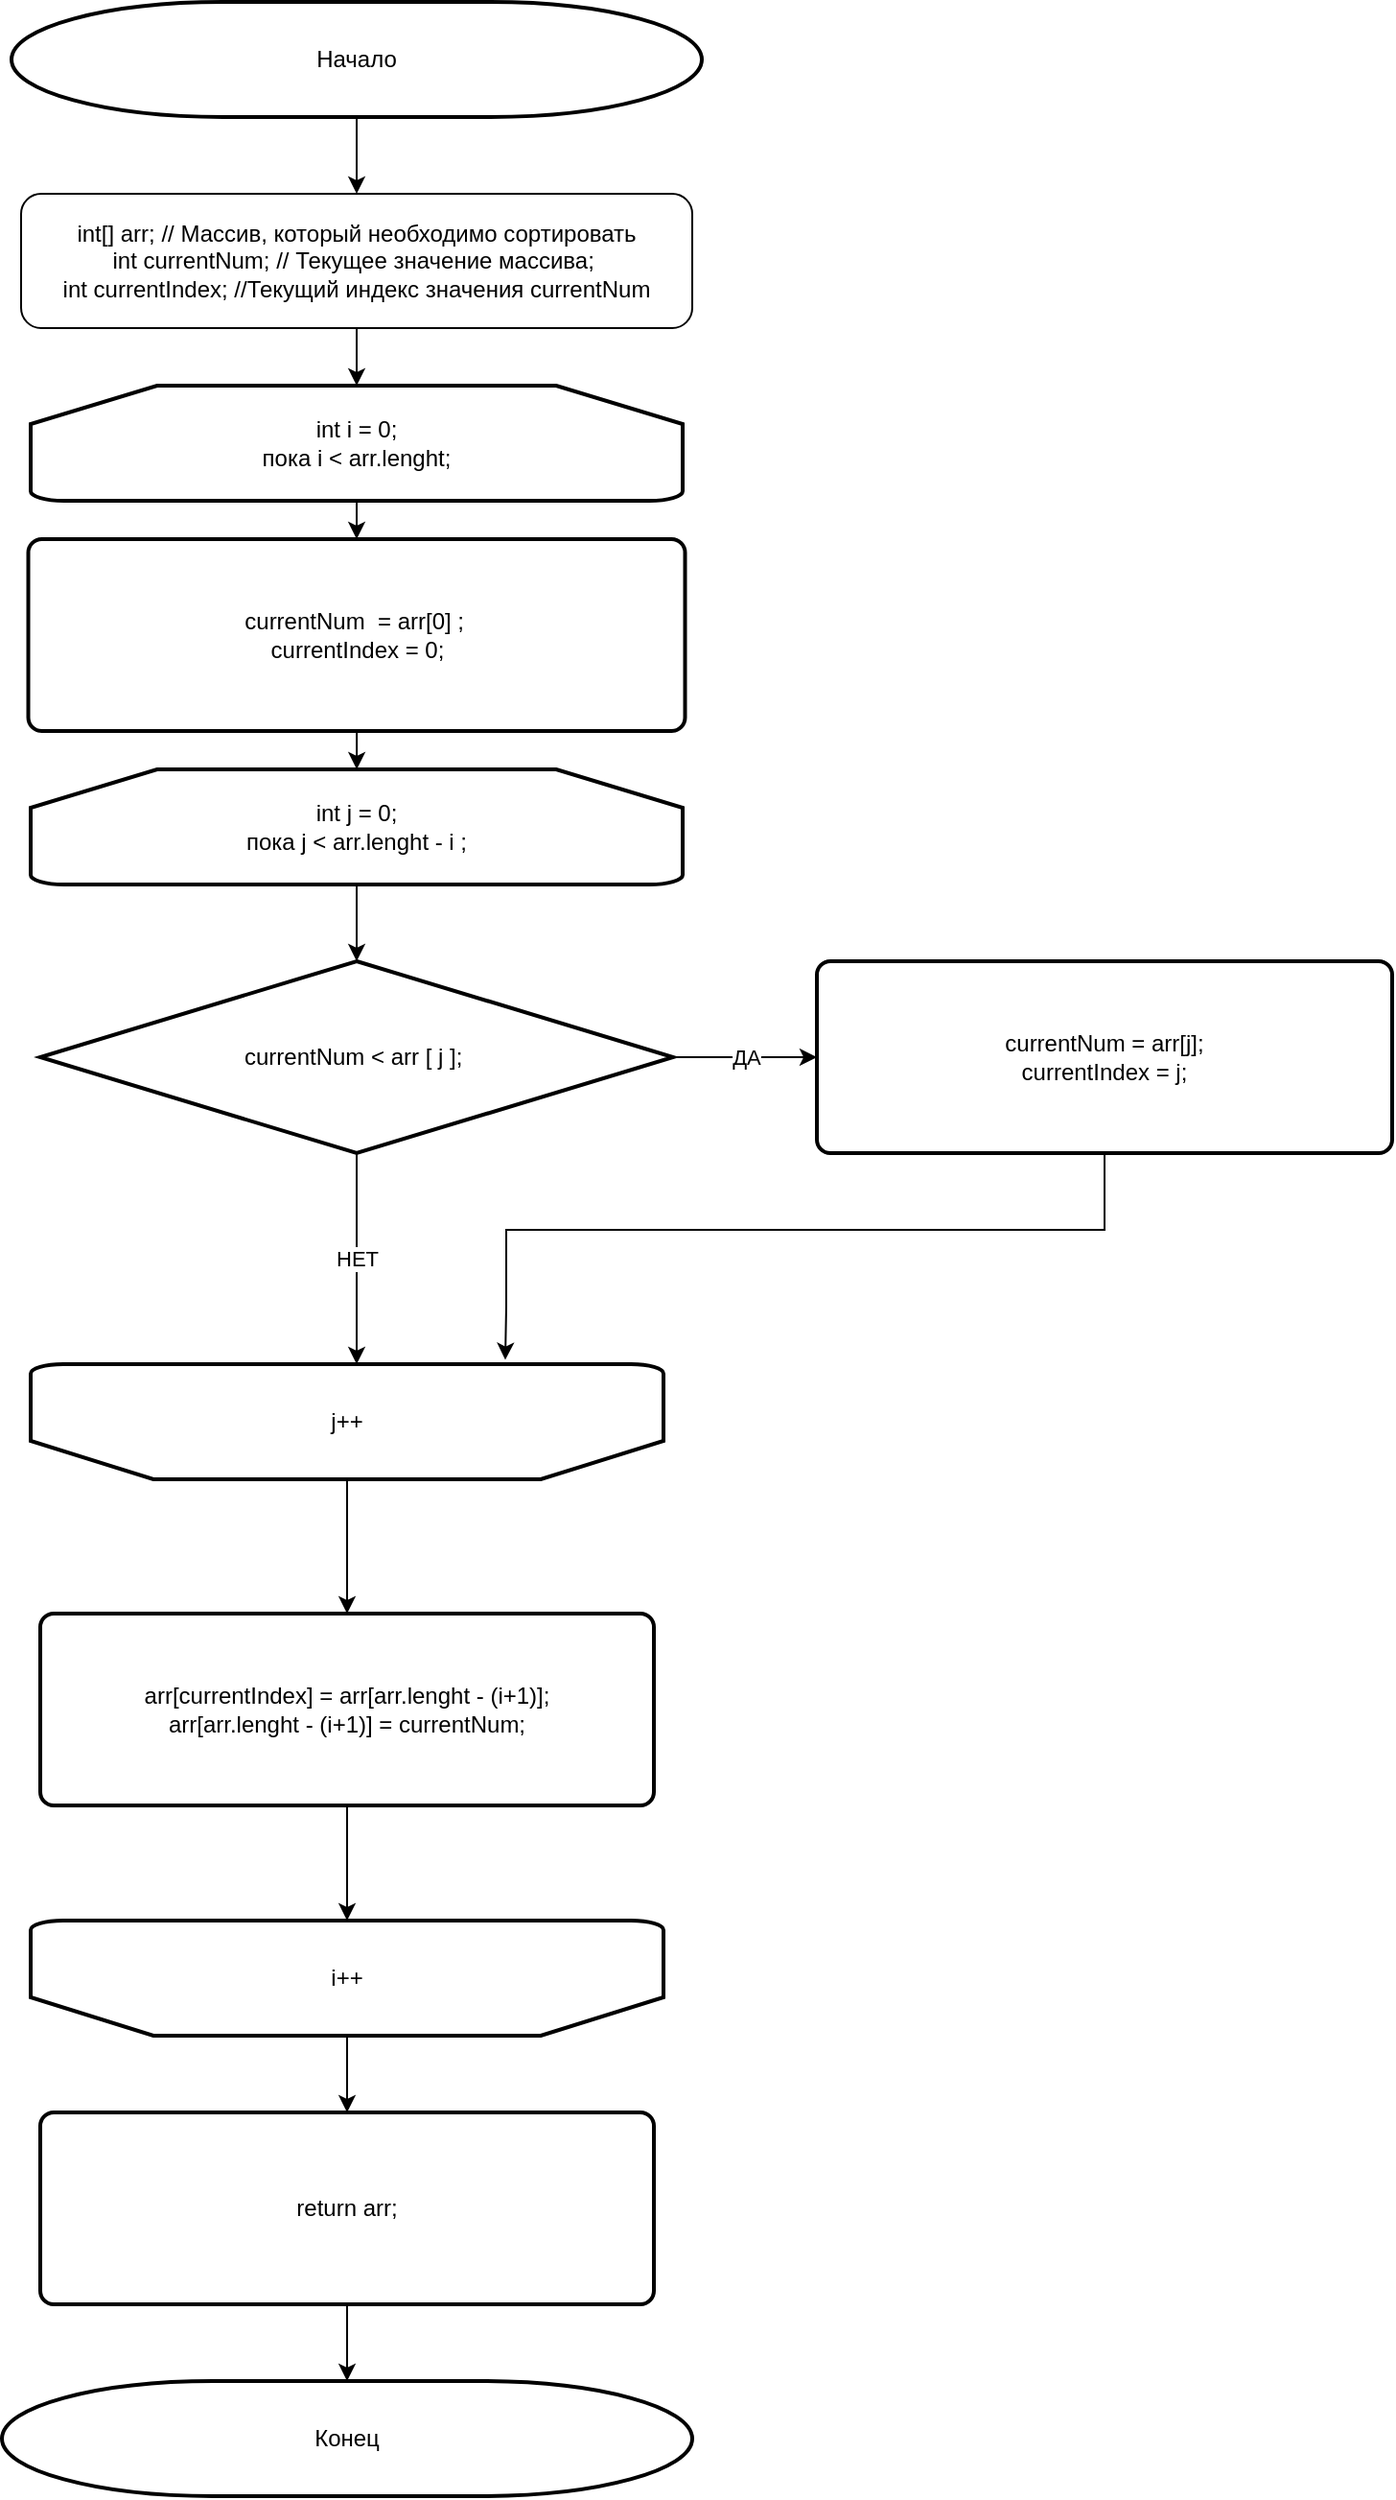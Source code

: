 <mxfile version="12.9.2"><diagram id="C5RBs43oDa-KdzZeNtuy" name="Page-1"><mxGraphModel dx="1038" dy="498" grid="1" gridSize="10" guides="1" tooltips="1" connect="1" arrows="1" fold="1" page="1" pageScale="1" pageWidth="827" pageHeight="1169" math="0" shadow="0"><root><mxCell id="WIyWlLk6GJQsqaUBKTNV-0"/><mxCell id="WIyWlLk6GJQsqaUBKTNV-1" parent="WIyWlLk6GJQsqaUBKTNV-0"/><mxCell id="u4PM9eIpMaIEAX9M2fEA-4" value="" style="edgeStyle=orthogonalEdgeStyle;rounded=0;orthogonalLoop=1;jettySize=auto;html=1;" edge="1" parent="WIyWlLk6GJQsqaUBKTNV-1" source="WIyWlLk6GJQsqaUBKTNV-3" target="u4PM9eIpMaIEAX9M2fEA-2"><mxGeometry relative="1" as="geometry"/></mxCell><mxCell id="WIyWlLk6GJQsqaUBKTNV-3" value="int[] arr; // Массив, который необходимо сортировать&lt;br&gt;int currentNum; // Текущее значение массива;&amp;nbsp;&lt;br&gt;int currentIndex; //Текущий индекс значения currentNum" style="rounded=1;whiteSpace=wrap;html=1;fontSize=12;glass=0;strokeWidth=1;shadow=0;" parent="WIyWlLk6GJQsqaUBKTNV-1" vertex="1"><mxGeometry x="45" y="220" width="350" height="70" as="geometry"/></mxCell><mxCell id="u4PM9eIpMaIEAX9M2fEA-6" value="" style="edgeStyle=orthogonalEdgeStyle;rounded=0;orthogonalLoop=1;jettySize=auto;html=1;" edge="1" parent="WIyWlLk6GJQsqaUBKTNV-1" source="u4PM9eIpMaIEAX9M2fEA-2" target="u4PM9eIpMaIEAX9M2fEA-5"><mxGeometry relative="1" as="geometry"/></mxCell><mxCell id="u4PM9eIpMaIEAX9M2fEA-2" value="int i = 0; &lt;br&gt;пока i &amp;lt; arr.lenght;" style="strokeWidth=2;html=1;shape=mxgraph.flowchart.loop_limit;whiteSpace=wrap;" vertex="1" parent="WIyWlLk6GJQsqaUBKTNV-1"><mxGeometry x="50" y="320" width="340" height="60" as="geometry"/></mxCell><mxCell id="u4PM9eIpMaIEAX9M2fEA-9" value="" style="edgeStyle=orthogonalEdgeStyle;rounded=0;orthogonalLoop=1;jettySize=auto;html=1;" edge="1" parent="WIyWlLk6GJQsqaUBKTNV-1" source="u4PM9eIpMaIEAX9M2fEA-5" target="u4PM9eIpMaIEAX9M2fEA-8"><mxGeometry relative="1" as="geometry"/></mxCell><mxCell id="u4PM9eIpMaIEAX9M2fEA-5" value="currentNum&amp;nbsp; = arr[0] ;&amp;nbsp;&lt;br&gt;currentIndex = 0;" style="rounded=1;whiteSpace=wrap;html=1;absoluteArcSize=1;arcSize=14;strokeWidth=2;" vertex="1" parent="WIyWlLk6GJQsqaUBKTNV-1"><mxGeometry x="48.75" y="400" width="342.5" height="100" as="geometry"/></mxCell><mxCell id="u4PM9eIpMaIEAX9M2fEA-15" value="" style="edgeStyle=orthogonalEdgeStyle;rounded=0;orthogonalLoop=1;jettySize=auto;html=1;" edge="1" parent="WIyWlLk6GJQsqaUBKTNV-1" source="u4PM9eIpMaIEAX9M2fEA-8" target="u4PM9eIpMaIEAX9M2fEA-10"><mxGeometry relative="1" as="geometry"/></mxCell><mxCell id="u4PM9eIpMaIEAX9M2fEA-8" value="int j = 0; &lt;br&gt;пока j &amp;lt; arr.lenght - i ;" style="strokeWidth=2;html=1;shape=mxgraph.flowchart.loop_limit;whiteSpace=wrap;" vertex="1" parent="WIyWlLk6GJQsqaUBKTNV-1"><mxGeometry x="50" y="520" width="340" height="60" as="geometry"/></mxCell><mxCell id="u4PM9eIpMaIEAX9M2fEA-12" value="ДА" style="edgeStyle=orthogonalEdgeStyle;rounded=0;orthogonalLoop=1;jettySize=auto;html=1;" edge="1" parent="WIyWlLk6GJQsqaUBKTNV-1" source="u4PM9eIpMaIEAX9M2fEA-10" target="u4PM9eIpMaIEAX9M2fEA-11"><mxGeometry relative="1" as="geometry"/></mxCell><mxCell id="u4PM9eIpMaIEAX9M2fEA-18" value="НЕТ" style="edgeStyle=orthogonalEdgeStyle;rounded=0;orthogonalLoop=1;jettySize=auto;html=1;" edge="1" parent="WIyWlLk6GJQsqaUBKTNV-1" source="u4PM9eIpMaIEAX9M2fEA-10" target="u4PM9eIpMaIEAX9M2fEA-17"><mxGeometry relative="1" as="geometry"><Array as="points"><mxPoint x="220" y="750"/><mxPoint x="220" y="750"/></Array></mxGeometry></mxCell><mxCell id="u4PM9eIpMaIEAX9M2fEA-10" value="currentNum &amp;lt; arr [ j ];&amp;nbsp;" style="strokeWidth=2;html=1;shape=mxgraph.flowchart.decision;whiteSpace=wrap;" vertex="1" parent="WIyWlLk6GJQsqaUBKTNV-1"><mxGeometry x="55" y="620" width="330" height="100" as="geometry"/></mxCell><mxCell id="u4PM9eIpMaIEAX9M2fEA-20" value="" style="edgeStyle=orthogonalEdgeStyle;rounded=0;orthogonalLoop=1;jettySize=auto;html=1;entryX=0.25;entryY=1.037;entryDx=0;entryDy=0;entryPerimeter=0;" edge="1" parent="WIyWlLk6GJQsqaUBKTNV-1" source="u4PM9eIpMaIEAX9M2fEA-11" target="u4PM9eIpMaIEAX9M2fEA-17"><mxGeometry relative="1" as="geometry"><mxPoint x="610" y="800" as="targetPoint"/><Array as="points"><mxPoint x="610" y="760"/><mxPoint x="298" y="760"/><mxPoint x="298" y="800"/></Array></mxGeometry></mxCell><mxCell id="u4PM9eIpMaIEAX9M2fEA-11" value="currentNum = arr[j];&lt;br&gt;currentIndex = j;" style="rounded=1;whiteSpace=wrap;html=1;absoluteArcSize=1;arcSize=14;strokeWidth=2;" vertex="1" parent="WIyWlLk6GJQsqaUBKTNV-1"><mxGeometry x="460" y="620" width="300" height="100" as="geometry"/></mxCell><mxCell id="u4PM9eIpMaIEAX9M2fEA-23" value="" style="edgeStyle=orthogonalEdgeStyle;rounded=0;orthogonalLoop=1;jettySize=auto;html=1;" edge="1" parent="WIyWlLk6GJQsqaUBKTNV-1" source="u4PM9eIpMaIEAX9M2fEA-17" target="u4PM9eIpMaIEAX9M2fEA-22"><mxGeometry relative="1" as="geometry"/></mxCell><mxCell id="u4PM9eIpMaIEAX9M2fEA-17" value="j++" style="strokeWidth=2;html=1;shape=mxgraph.flowchart.loop_limit;whiteSpace=wrap;direction=west;" vertex="1" parent="WIyWlLk6GJQsqaUBKTNV-1"><mxGeometry x="50" y="830" width="330" height="60" as="geometry"/></mxCell><mxCell id="u4PM9eIpMaIEAX9M2fEA-25" value="" style="edgeStyle=orthogonalEdgeStyle;rounded=0;orthogonalLoop=1;jettySize=auto;html=1;" edge="1" parent="WIyWlLk6GJQsqaUBKTNV-1" source="u4PM9eIpMaIEAX9M2fEA-22" target="u4PM9eIpMaIEAX9M2fEA-24"><mxGeometry relative="1" as="geometry"/></mxCell><mxCell id="u4PM9eIpMaIEAX9M2fEA-22" value="arr[currentIndex] = arr[arr.lenght - (i+1)];&lt;br&gt;arr[arr.lenght - (i+1)] = currentNum;" style="rounded=1;whiteSpace=wrap;html=1;absoluteArcSize=1;arcSize=14;strokeWidth=2;" vertex="1" parent="WIyWlLk6GJQsqaUBKTNV-1"><mxGeometry x="55" y="960" width="320" height="100" as="geometry"/></mxCell><mxCell id="u4PM9eIpMaIEAX9M2fEA-29" value="" style="edgeStyle=orthogonalEdgeStyle;rounded=0;orthogonalLoop=1;jettySize=auto;html=1;entryX=0.5;entryY=0;entryDx=0;entryDy=0;" edge="1" parent="WIyWlLk6GJQsqaUBKTNV-1" source="u4PM9eIpMaIEAX9M2fEA-24" target="u4PM9eIpMaIEAX9M2fEA-30"><mxGeometry relative="1" as="geometry"><mxPoint x="215" y="1220" as="targetPoint"/></mxGeometry></mxCell><mxCell id="u4PM9eIpMaIEAX9M2fEA-24" value="i++" style="strokeWidth=2;html=1;shape=mxgraph.flowchart.loop_limit;whiteSpace=wrap;direction=west;" vertex="1" parent="WIyWlLk6GJQsqaUBKTNV-1"><mxGeometry x="50" y="1120" width="330" height="60" as="geometry"/></mxCell><mxCell id="u4PM9eIpMaIEAX9M2fEA-33" value="" style="edgeStyle=orthogonalEdgeStyle;rounded=0;orthogonalLoop=1;jettySize=auto;html=1;" edge="1" parent="WIyWlLk6GJQsqaUBKTNV-1" source="u4PM9eIpMaIEAX9M2fEA-26" target="WIyWlLk6GJQsqaUBKTNV-3"><mxGeometry relative="1" as="geometry"/></mxCell><mxCell id="u4PM9eIpMaIEAX9M2fEA-26" value="Начало" style="strokeWidth=2;html=1;shape=mxgraph.flowchart.terminator;whiteSpace=wrap;" vertex="1" parent="WIyWlLk6GJQsqaUBKTNV-1"><mxGeometry x="40" y="120" width="360" height="60" as="geometry"/></mxCell><mxCell id="u4PM9eIpMaIEAX9M2fEA-32" value="" style="edgeStyle=orthogonalEdgeStyle;rounded=0;orthogonalLoop=1;jettySize=auto;html=1;" edge="1" parent="WIyWlLk6GJQsqaUBKTNV-1" source="u4PM9eIpMaIEAX9M2fEA-30" target="u4PM9eIpMaIEAX9M2fEA-31"><mxGeometry relative="1" as="geometry"/></mxCell><mxCell id="u4PM9eIpMaIEAX9M2fEA-30" value="return arr;" style="rounded=1;whiteSpace=wrap;html=1;absoluteArcSize=1;arcSize=14;strokeWidth=2;" vertex="1" parent="WIyWlLk6GJQsqaUBKTNV-1"><mxGeometry x="55" y="1220" width="320" height="100" as="geometry"/></mxCell><mxCell id="u4PM9eIpMaIEAX9M2fEA-31" value="Конец" style="strokeWidth=2;html=1;shape=mxgraph.flowchart.terminator;whiteSpace=wrap;" vertex="1" parent="WIyWlLk6GJQsqaUBKTNV-1"><mxGeometry x="35" y="1360" width="360" height="60" as="geometry"/></mxCell></root></mxGraphModel></diagram></mxfile>